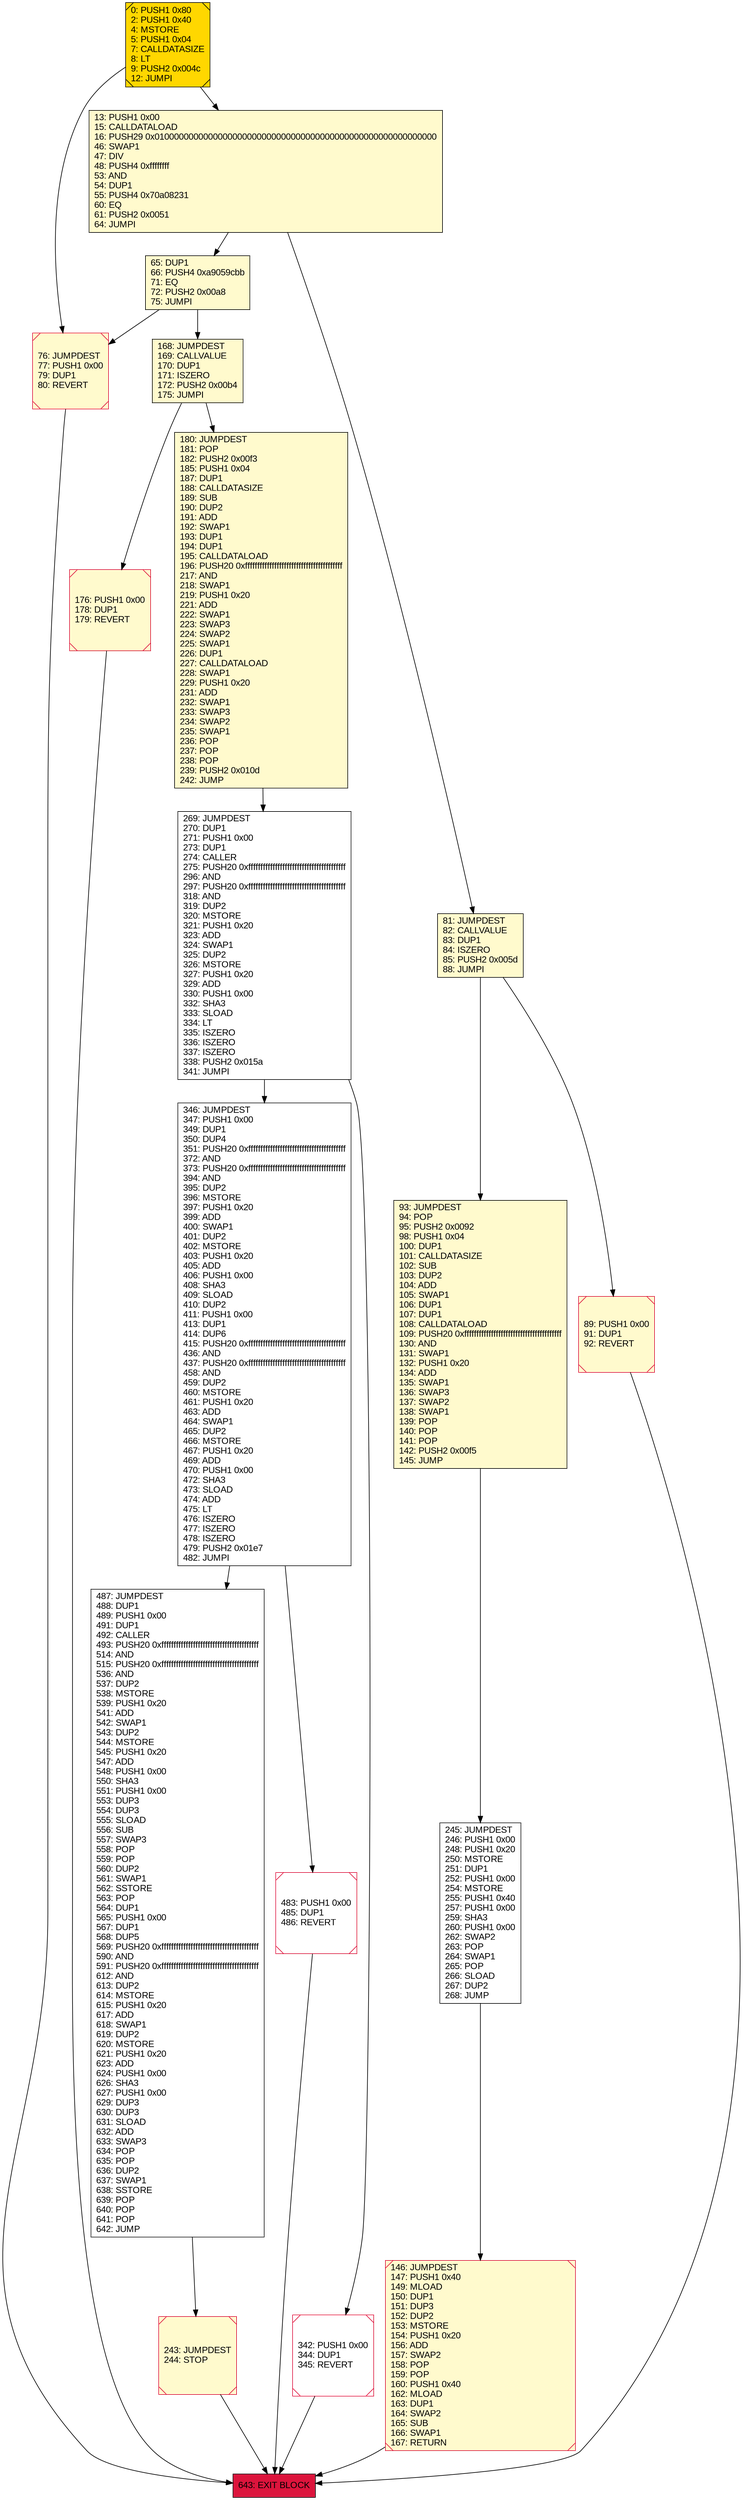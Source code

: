 digraph G {
bgcolor=transparent rankdir=UD;
node [shape=box style=filled color=black fillcolor=white fontname=arial fontcolor=black];
146 [label="146: JUMPDEST\l147: PUSH1 0x40\l149: MLOAD\l150: DUP1\l151: DUP3\l152: DUP2\l153: MSTORE\l154: PUSH1 0x20\l156: ADD\l157: SWAP2\l158: POP\l159: POP\l160: PUSH1 0x40\l162: MLOAD\l163: DUP1\l164: SWAP2\l165: SUB\l166: SWAP1\l167: RETURN\l" fillcolor=lemonchiffon shape=Msquare color=crimson ];
483 [label="483: PUSH1 0x00\l485: DUP1\l486: REVERT\l" shape=Msquare color=crimson ];
643 [label="643: EXIT BLOCK\l" fillcolor=crimson ];
269 [label="269: JUMPDEST\l270: DUP1\l271: PUSH1 0x00\l273: DUP1\l274: CALLER\l275: PUSH20 0xffffffffffffffffffffffffffffffffffffffff\l296: AND\l297: PUSH20 0xffffffffffffffffffffffffffffffffffffffff\l318: AND\l319: DUP2\l320: MSTORE\l321: PUSH1 0x20\l323: ADD\l324: SWAP1\l325: DUP2\l326: MSTORE\l327: PUSH1 0x20\l329: ADD\l330: PUSH1 0x00\l332: SHA3\l333: SLOAD\l334: LT\l335: ISZERO\l336: ISZERO\l337: ISZERO\l338: PUSH2 0x015a\l341: JUMPI\l" ];
93 [label="93: JUMPDEST\l94: POP\l95: PUSH2 0x0092\l98: PUSH1 0x04\l100: DUP1\l101: CALLDATASIZE\l102: SUB\l103: DUP2\l104: ADD\l105: SWAP1\l106: DUP1\l107: DUP1\l108: CALLDATALOAD\l109: PUSH20 0xffffffffffffffffffffffffffffffffffffffff\l130: AND\l131: SWAP1\l132: PUSH1 0x20\l134: ADD\l135: SWAP1\l136: SWAP3\l137: SWAP2\l138: SWAP1\l139: POP\l140: POP\l141: POP\l142: PUSH2 0x00f5\l145: JUMP\l" fillcolor=lemonchiffon ];
243 [label="243: JUMPDEST\l244: STOP\l" fillcolor=lemonchiffon shape=Msquare color=crimson ];
487 [label="487: JUMPDEST\l488: DUP1\l489: PUSH1 0x00\l491: DUP1\l492: CALLER\l493: PUSH20 0xffffffffffffffffffffffffffffffffffffffff\l514: AND\l515: PUSH20 0xffffffffffffffffffffffffffffffffffffffff\l536: AND\l537: DUP2\l538: MSTORE\l539: PUSH1 0x20\l541: ADD\l542: SWAP1\l543: DUP2\l544: MSTORE\l545: PUSH1 0x20\l547: ADD\l548: PUSH1 0x00\l550: SHA3\l551: PUSH1 0x00\l553: DUP3\l554: DUP3\l555: SLOAD\l556: SUB\l557: SWAP3\l558: POP\l559: POP\l560: DUP2\l561: SWAP1\l562: SSTORE\l563: POP\l564: DUP1\l565: PUSH1 0x00\l567: DUP1\l568: DUP5\l569: PUSH20 0xffffffffffffffffffffffffffffffffffffffff\l590: AND\l591: PUSH20 0xffffffffffffffffffffffffffffffffffffffff\l612: AND\l613: DUP2\l614: MSTORE\l615: PUSH1 0x20\l617: ADD\l618: SWAP1\l619: DUP2\l620: MSTORE\l621: PUSH1 0x20\l623: ADD\l624: PUSH1 0x00\l626: SHA3\l627: PUSH1 0x00\l629: DUP3\l630: DUP3\l631: SLOAD\l632: ADD\l633: SWAP3\l634: POP\l635: POP\l636: DUP2\l637: SWAP1\l638: SSTORE\l639: POP\l640: POP\l641: POP\l642: JUMP\l" ];
0 [label="0: PUSH1 0x80\l2: PUSH1 0x40\l4: MSTORE\l5: PUSH1 0x04\l7: CALLDATASIZE\l8: LT\l9: PUSH2 0x004c\l12: JUMPI\l" fillcolor=lemonchiffon shape=Msquare fillcolor=gold ];
76 [label="76: JUMPDEST\l77: PUSH1 0x00\l79: DUP1\l80: REVERT\l" fillcolor=lemonchiffon shape=Msquare color=crimson ];
180 [label="180: JUMPDEST\l181: POP\l182: PUSH2 0x00f3\l185: PUSH1 0x04\l187: DUP1\l188: CALLDATASIZE\l189: SUB\l190: DUP2\l191: ADD\l192: SWAP1\l193: DUP1\l194: DUP1\l195: CALLDATALOAD\l196: PUSH20 0xffffffffffffffffffffffffffffffffffffffff\l217: AND\l218: SWAP1\l219: PUSH1 0x20\l221: ADD\l222: SWAP1\l223: SWAP3\l224: SWAP2\l225: SWAP1\l226: DUP1\l227: CALLDATALOAD\l228: SWAP1\l229: PUSH1 0x20\l231: ADD\l232: SWAP1\l233: SWAP3\l234: SWAP2\l235: SWAP1\l236: POP\l237: POP\l238: POP\l239: PUSH2 0x010d\l242: JUMP\l" fillcolor=lemonchiffon ];
81 [label="81: JUMPDEST\l82: CALLVALUE\l83: DUP1\l84: ISZERO\l85: PUSH2 0x005d\l88: JUMPI\l" fillcolor=lemonchiffon ];
65 [label="65: DUP1\l66: PUSH4 0xa9059cbb\l71: EQ\l72: PUSH2 0x00a8\l75: JUMPI\l" fillcolor=lemonchiffon ];
245 [label="245: JUMPDEST\l246: PUSH1 0x00\l248: PUSH1 0x20\l250: MSTORE\l251: DUP1\l252: PUSH1 0x00\l254: MSTORE\l255: PUSH1 0x40\l257: PUSH1 0x00\l259: SHA3\l260: PUSH1 0x00\l262: SWAP2\l263: POP\l264: SWAP1\l265: POP\l266: SLOAD\l267: DUP2\l268: JUMP\l" ];
346 [label="346: JUMPDEST\l347: PUSH1 0x00\l349: DUP1\l350: DUP4\l351: PUSH20 0xffffffffffffffffffffffffffffffffffffffff\l372: AND\l373: PUSH20 0xffffffffffffffffffffffffffffffffffffffff\l394: AND\l395: DUP2\l396: MSTORE\l397: PUSH1 0x20\l399: ADD\l400: SWAP1\l401: DUP2\l402: MSTORE\l403: PUSH1 0x20\l405: ADD\l406: PUSH1 0x00\l408: SHA3\l409: SLOAD\l410: DUP2\l411: PUSH1 0x00\l413: DUP1\l414: DUP6\l415: PUSH20 0xffffffffffffffffffffffffffffffffffffffff\l436: AND\l437: PUSH20 0xffffffffffffffffffffffffffffffffffffffff\l458: AND\l459: DUP2\l460: MSTORE\l461: PUSH1 0x20\l463: ADD\l464: SWAP1\l465: DUP2\l466: MSTORE\l467: PUSH1 0x20\l469: ADD\l470: PUSH1 0x00\l472: SHA3\l473: SLOAD\l474: ADD\l475: LT\l476: ISZERO\l477: ISZERO\l478: ISZERO\l479: PUSH2 0x01e7\l482: JUMPI\l" ];
168 [label="168: JUMPDEST\l169: CALLVALUE\l170: DUP1\l171: ISZERO\l172: PUSH2 0x00b4\l175: JUMPI\l" fillcolor=lemonchiffon ];
176 [label="176: PUSH1 0x00\l178: DUP1\l179: REVERT\l" fillcolor=lemonchiffon shape=Msquare color=crimson ];
13 [label="13: PUSH1 0x00\l15: CALLDATALOAD\l16: PUSH29 0x0100000000000000000000000000000000000000000000000000000000\l46: SWAP1\l47: DIV\l48: PUSH4 0xffffffff\l53: AND\l54: DUP1\l55: PUSH4 0x70a08231\l60: EQ\l61: PUSH2 0x0051\l64: JUMPI\l" fillcolor=lemonchiffon ];
342 [label="342: PUSH1 0x00\l344: DUP1\l345: REVERT\l" shape=Msquare color=crimson ];
89 [label="89: PUSH1 0x00\l91: DUP1\l92: REVERT\l" fillcolor=lemonchiffon shape=Msquare color=crimson ];
168 -> 176;
483 -> 643;
65 -> 76;
346 -> 487;
76 -> 643;
93 -> 245;
180 -> 269;
269 -> 346;
245 -> 146;
487 -> 243;
176 -> 643;
269 -> 342;
0 -> 13;
65 -> 168;
0 -> 76;
146 -> 643;
243 -> 643;
346 -> 483;
81 -> 93;
81 -> 89;
342 -> 643;
13 -> 65;
168 -> 180;
89 -> 643;
13 -> 81;
}